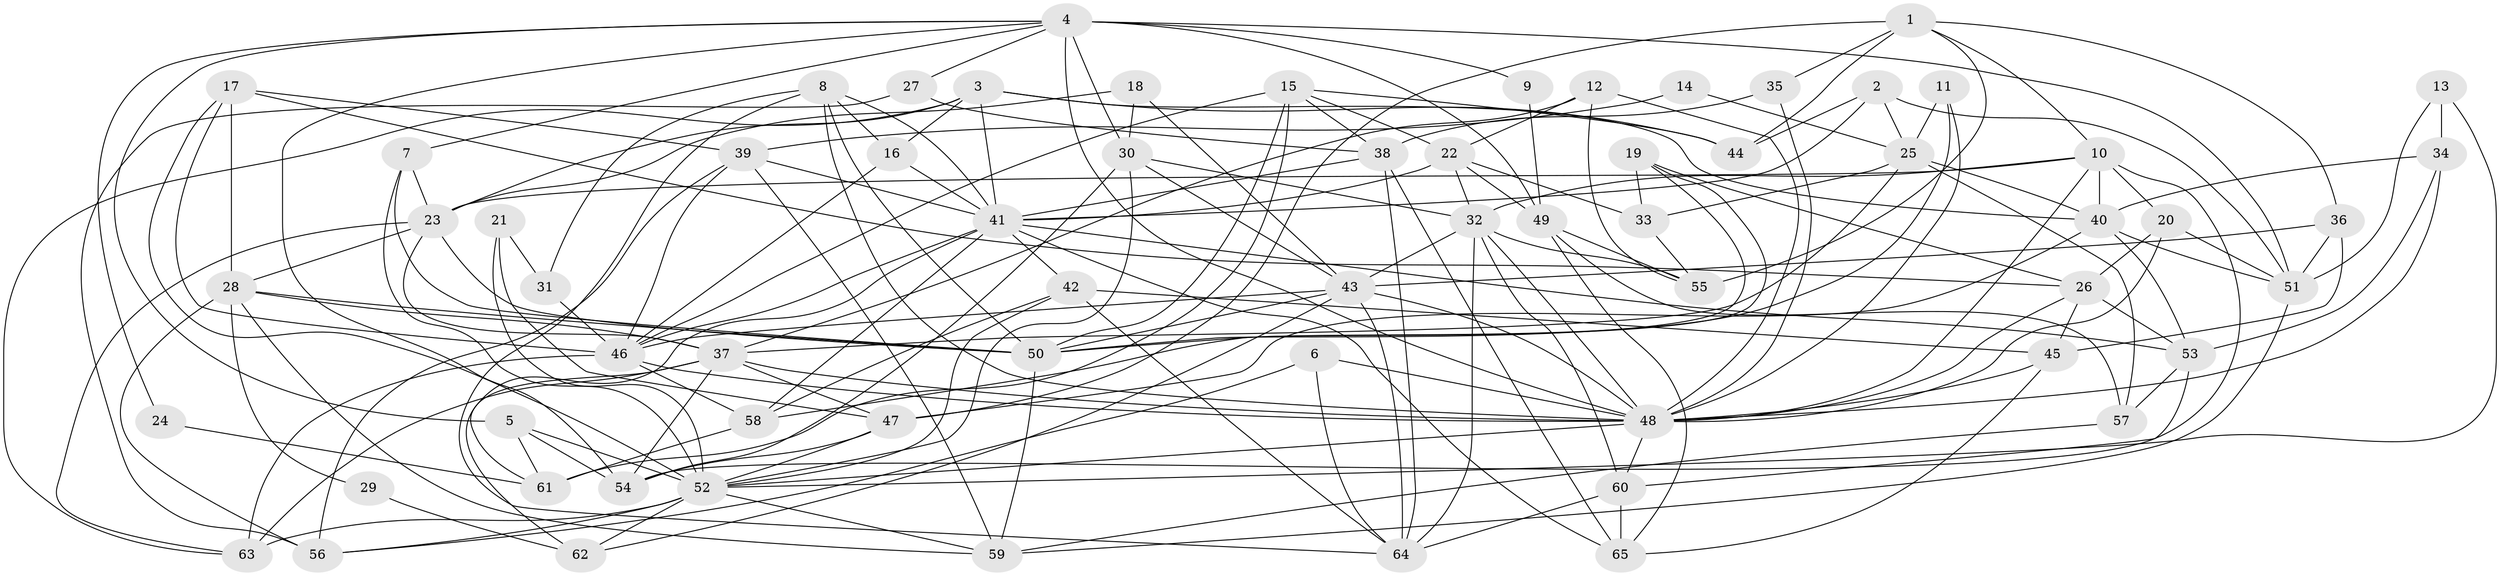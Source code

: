 // original degree distribution, {4: 0.34615384615384615, 5: 0.12307692307692308, 8: 0.015384615384615385, 3: 0.27692307692307694, 7: 0.046153846153846156, 2: 0.11538461538461539, 6: 0.06923076923076923, 10: 0.007692307692307693}
// Generated by graph-tools (version 1.1) at 2025/50/03/09/25 03:50:11]
// undirected, 65 vertices, 183 edges
graph export_dot {
graph [start="1"]
  node [color=gray90,style=filled];
  1;
  2;
  3;
  4;
  5;
  6;
  7;
  8;
  9;
  10;
  11;
  12;
  13;
  14;
  15;
  16;
  17;
  18;
  19;
  20;
  21;
  22;
  23;
  24;
  25;
  26;
  27;
  28;
  29;
  30;
  31;
  32;
  33;
  34;
  35;
  36;
  37;
  38;
  39;
  40;
  41;
  42;
  43;
  44;
  45;
  46;
  47;
  48;
  49;
  50;
  51;
  52;
  53;
  54;
  55;
  56;
  57;
  58;
  59;
  60;
  61;
  62;
  63;
  64;
  65;
  1 -- 10 [weight=1.0];
  1 -- 35 [weight=1.0];
  1 -- 36 [weight=1.0];
  1 -- 44 [weight=1.0];
  1 -- 47 [weight=1.0];
  1 -- 55 [weight=1.0];
  2 -- 25 [weight=1.0];
  2 -- 41 [weight=1.0];
  2 -- 44 [weight=1.0];
  2 -- 51 [weight=1.0];
  3 -- 16 [weight=1.0];
  3 -- 23 [weight=1.0];
  3 -- 40 [weight=1.0];
  3 -- 41 [weight=1.0];
  3 -- 44 [weight=1.0];
  3 -- 63 [weight=1.0];
  4 -- 5 [weight=1.0];
  4 -- 7 [weight=1.0];
  4 -- 9 [weight=2.0];
  4 -- 24 [weight=1.0];
  4 -- 27 [weight=1.0];
  4 -- 30 [weight=1.0];
  4 -- 48 [weight=1.0];
  4 -- 49 [weight=1.0];
  4 -- 51 [weight=2.0];
  4 -- 54 [weight=1.0];
  5 -- 52 [weight=1.0];
  5 -- 54 [weight=1.0];
  5 -- 61 [weight=1.0];
  6 -- 48 [weight=1.0];
  6 -- 56 [weight=1.0];
  6 -- 64 [weight=1.0];
  7 -- 23 [weight=1.0];
  7 -- 50 [weight=1.0];
  7 -- 52 [weight=1.0];
  8 -- 16 [weight=1.0];
  8 -- 31 [weight=1.0];
  8 -- 41 [weight=1.0];
  8 -- 48 [weight=1.0];
  8 -- 50 [weight=1.0];
  8 -- 64 [weight=1.0];
  9 -- 49 [weight=1.0];
  10 -- 20 [weight=1.0];
  10 -- 23 [weight=1.0];
  10 -- 32 [weight=1.0];
  10 -- 40 [weight=1.0];
  10 -- 48 [weight=1.0];
  10 -- 54 [weight=1.0];
  11 -- 25 [weight=1.0];
  11 -- 48 [weight=1.0];
  11 -- 50 [weight=1.0];
  12 -- 22 [weight=1.0];
  12 -- 37 [weight=1.0];
  12 -- 48 [weight=1.0];
  12 -- 55 [weight=1.0];
  13 -- 34 [weight=1.0];
  13 -- 51 [weight=1.0];
  13 -- 52 [weight=1.0];
  14 -- 25 [weight=1.0];
  14 -- 39 [weight=1.0];
  15 -- 22 [weight=1.0];
  15 -- 38 [weight=1.0];
  15 -- 44 [weight=2.0];
  15 -- 46 [weight=1.0];
  15 -- 50 [weight=1.0];
  15 -- 61 [weight=1.0];
  16 -- 41 [weight=1.0];
  16 -- 46 [weight=1.0];
  17 -- 26 [weight=1.0];
  17 -- 28 [weight=1.0];
  17 -- 39 [weight=1.0];
  17 -- 46 [weight=1.0];
  17 -- 52 [weight=1.0];
  18 -- 23 [weight=1.0];
  18 -- 30 [weight=1.0];
  18 -- 43 [weight=1.0];
  19 -- 26 [weight=1.0];
  19 -- 33 [weight=1.0];
  19 -- 50 [weight=1.0];
  19 -- 58 [weight=1.0];
  20 -- 26 [weight=1.0];
  20 -- 48 [weight=1.0];
  20 -- 51 [weight=1.0];
  21 -- 31 [weight=1.0];
  21 -- 47 [weight=1.0];
  21 -- 52 [weight=1.0];
  22 -- 32 [weight=1.0];
  22 -- 33 [weight=1.0];
  22 -- 41 [weight=1.0];
  22 -- 49 [weight=1.0];
  23 -- 28 [weight=1.0];
  23 -- 37 [weight=1.0];
  23 -- 50 [weight=1.0];
  23 -- 63 [weight=1.0];
  24 -- 61 [weight=1.0];
  25 -- 33 [weight=1.0];
  25 -- 37 [weight=1.0];
  25 -- 40 [weight=1.0];
  25 -- 57 [weight=1.0];
  26 -- 45 [weight=1.0];
  26 -- 48 [weight=1.0];
  26 -- 53 [weight=1.0];
  27 -- 38 [weight=1.0];
  27 -- 56 [weight=1.0];
  28 -- 29 [weight=1.0];
  28 -- 37 [weight=1.0];
  28 -- 50 [weight=1.0];
  28 -- 56 [weight=1.0];
  28 -- 59 [weight=1.0];
  29 -- 62 [weight=1.0];
  30 -- 32 [weight=1.0];
  30 -- 43 [weight=1.0];
  30 -- 52 [weight=1.0];
  30 -- 54 [weight=1.0];
  31 -- 46 [weight=1.0];
  32 -- 43 [weight=1.0];
  32 -- 48 [weight=1.0];
  32 -- 55 [weight=1.0];
  32 -- 60 [weight=1.0];
  32 -- 64 [weight=1.0];
  33 -- 55 [weight=1.0];
  34 -- 40 [weight=1.0];
  34 -- 48 [weight=1.0];
  34 -- 53 [weight=1.0];
  35 -- 38 [weight=1.0];
  35 -- 48 [weight=1.0];
  36 -- 43 [weight=1.0];
  36 -- 45 [weight=1.0];
  36 -- 51 [weight=1.0];
  37 -- 47 [weight=1.0];
  37 -- 48 [weight=1.0];
  37 -- 54 [weight=1.0];
  37 -- 62 [weight=1.0];
  37 -- 63 [weight=1.0];
  38 -- 41 [weight=2.0];
  38 -- 64 [weight=1.0];
  38 -- 65 [weight=1.0];
  39 -- 41 [weight=1.0];
  39 -- 46 [weight=1.0];
  39 -- 56 [weight=1.0];
  39 -- 59 [weight=1.0];
  40 -- 47 [weight=1.0];
  40 -- 51 [weight=1.0];
  40 -- 53 [weight=1.0];
  41 -- 42 [weight=1.0];
  41 -- 46 [weight=1.0];
  41 -- 53 [weight=2.0];
  41 -- 58 [weight=1.0];
  41 -- 61 [weight=1.0];
  41 -- 65 [weight=1.0];
  42 -- 45 [weight=1.0];
  42 -- 52 [weight=1.0];
  42 -- 58 [weight=1.0];
  42 -- 64 [weight=1.0];
  43 -- 46 [weight=1.0];
  43 -- 48 [weight=1.0];
  43 -- 50 [weight=1.0];
  43 -- 62 [weight=1.0];
  43 -- 64 [weight=1.0];
  45 -- 48 [weight=1.0];
  45 -- 65 [weight=1.0];
  46 -- 48 [weight=1.0];
  46 -- 58 [weight=1.0];
  46 -- 63 [weight=1.0];
  47 -- 52 [weight=1.0];
  47 -- 54 [weight=1.0];
  48 -- 52 [weight=1.0];
  48 -- 60 [weight=1.0];
  49 -- 55 [weight=1.0];
  49 -- 57 [weight=1.0];
  49 -- 65 [weight=1.0];
  50 -- 59 [weight=1.0];
  51 -- 59 [weight=1.0];
  52 -- 56 [weight=1.0];
  52 -- 59 [weight=1.0];
  52 -- 62 [weight=1.0];
  52 -- 63 [weight=1.0];
  53 -- 57 [weight=1.0];
  53 -- 60 [weight=1.0];
  57 -- 59 [weight=1.0];
  58 -- 61 [weight=1.0];
  60 -- 64 [weight=1.0];
  60 -- 65 [weight=1.0];
}
